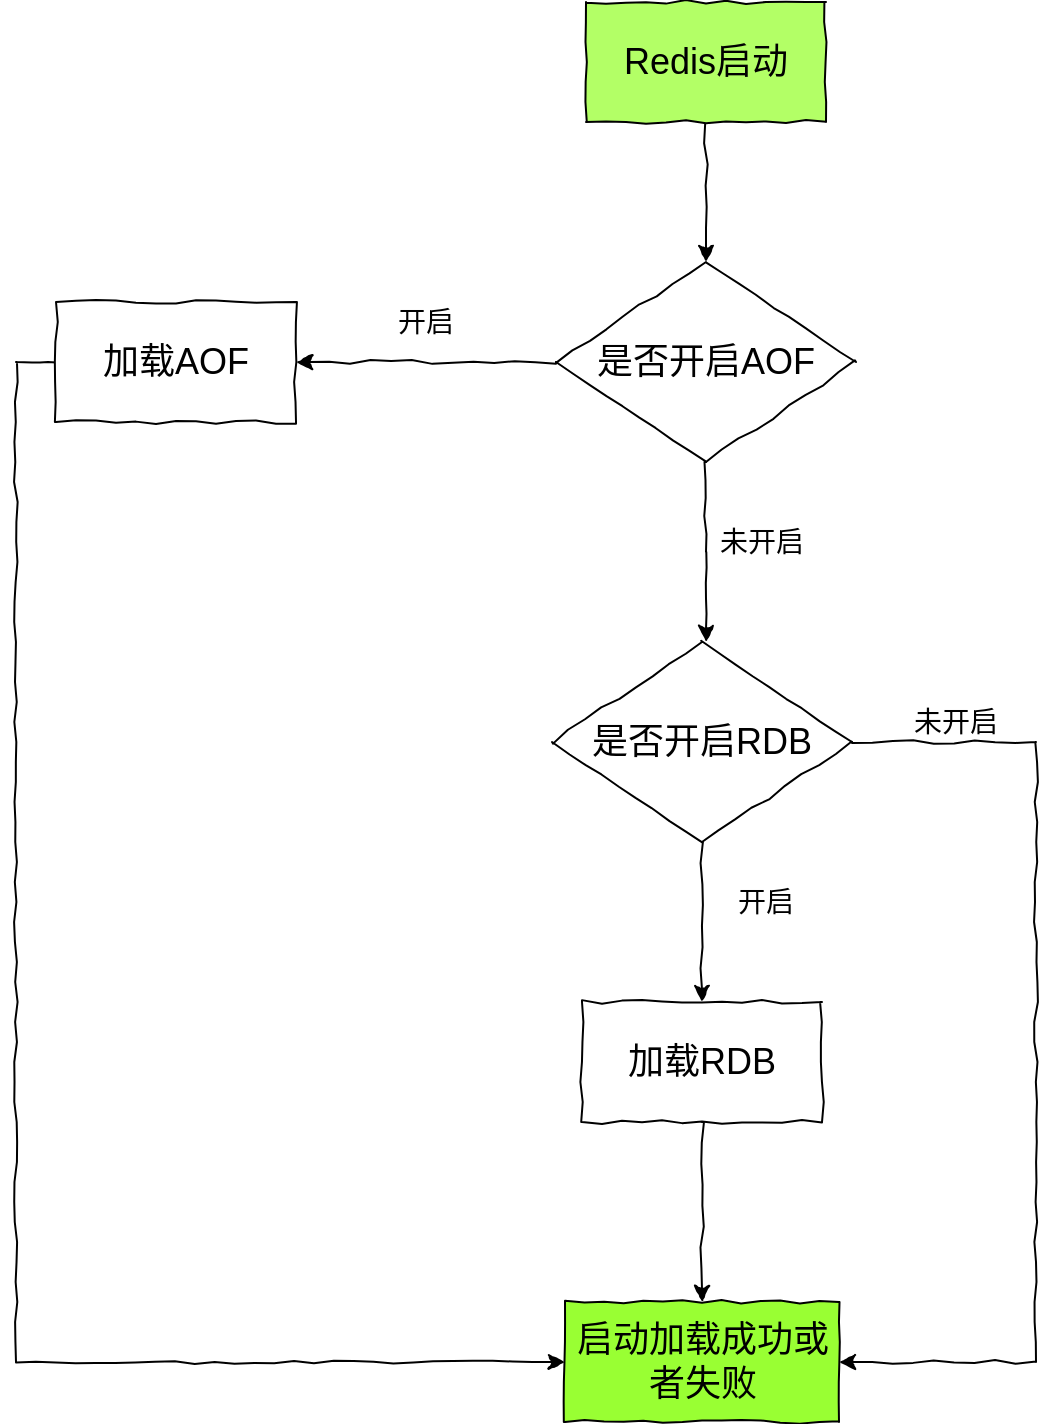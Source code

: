 <mxfile version="12.2.2" type="device" pages="1"><diagram id="xeR8tE7hEvQps7z70zly" name="第 1 页"><mxGraphModel dx="1005" dy="584" grid="1" gridSize="10" guides="1" tooltips="1" connect="1" arrows="1" fold="1" page="1" pageScale="1" pageWidth="827" pageHeight="1169" math="0" shadow="0"><root><mxCell id="0"/><mxCell id="1" parent="0"/><mxCell id="LNo7dX13RLyV943gLeI3-3" style="edgeStyle=orthogonalEdgeStyle;rounded=0;orthogonalLoop=1;jettySize=auto;html=1;entryX=0.5;entryY=0;entryDx=0;entryDy=0;comic=1;" edge="1" parent="1" source="LNo7dX13RLyV943gLeI3-1" target="LNo7dX13RLyV943gLeI3-2"><mxGeometry relative="1" as="geometry"/></mxCell><mxCell id="LNo7dX13RLyV943gLeI3-1" value="&lt;font style=&quot;font-size: 18px&quot;&gt;Redis启动&lt;/font&gt;" style="rounded=0;whiteSpace=wrap;html=1;comic=1;fillColor=#B3FF66;" vertex="1" parent="1"><mxGeometry x="295" y="70" width="120" height="60" as="geometry"/></mxCell><mxCell id="LNo7dX13RLyV943gLeI3-5" style="edgeStyle=orthogonalEdgeStyle;rounded=0;orthogonalLoop=1;jettySize=auto;html=1;comic=1;" edge="1" parent="1" source="LNo7dX13RLyV943gLeI3-2" target="LNo7dX13RLyV943gLeI3-4"><mxGeometry relative="1" as="geometry"/></mxCell><mxCell id="LNo7dX13RLyV943gLeI3-10" style="edgeStyle=orthogonalEdgeStyle;rounded=0;orthogonalLoop=1;jettySize=auto;html=1;comic=1;" edge="1" parent="1" source="LNo7dX13RLyV943gLeI3-2"><mxGeometry relative="1" as="geometry"><mxPoint x="355" y="390" as="targetPoint"/></mxGeometry></mxCell><mxCell id="LNo7dX13RLyV943gLeI3-2" value="&lt;font style=&quot;font-size: 18px&quot;&gt;是否开启AOF&lt;/font&gt;" style="rhombus;whiteSpace=wrap;html=1;comic=1;" vertex="1" parent="1"><mxGeometry x="280" y="200" width="150" height="100" as="geometry"/></mxCell><mxCell id="LNo7dX13RLyV943gLeI3-22" style="edgeStyle=orthogonalEdgeStyle;rounded=0;orthogonalLoop=1;jettySize=auto;html=1;entryX=0;entryY=0.5;entryDx=0;entryDy=0;exitX=0;exitY=0.5;exitDx=0;exitDy=0;comic=1;" edge="1" parent="1" source="LNo7dX13RLyV943gLeI3-4" target="LNo7dX13RLyV943gLeI3-16"><mxGeometry relative="1" as="geometry"/></mxCell><mxCell id="LNo7dX13RLyV943gLeI3-4" value="&lt;span style=&quot;font-size: 18px&quot;&gt;加载AOF&lt;/span&gt;" style="rounded=0;whiteSpace=wrap;html=1;comic=1;" vertex="1" parent="1"><mxGeometry x="30" y="220" width="120" height="60" as="geometry"/></mxCell><mxCell id="LNo7dX13RLyV943gLeI3-8" value="&lt;font style=&quot;font-size: 14px&quot;&gt;开启&lt;/font&gt;" style="text;html=1;strokeColor=none;fillColor=none;align=center;verticalAlign=middle;whiteSpace=wrap;rounded=0;comic=1;" vertex="1" parent="1"><mxGeometry x="195" y="220" width="40" height="20" as="geometry"/></mxCell><mxCell id="LNo7dX13RLyV943gLeI3-11" value="&lt;span style=&quot;font-size: 14px&quot;&gt;未开启&lt;/span&gt;" style="text;html=1;strokeColor=none;fillColor=none;align=center;verticalAlign=middle;whiteSpace=wrap;rounded=0;comic=1;" vertex="1" parent="1"><mxGeometry x="353" y="330" width="60" height="20" as="geometry"/></mxCell><mxCell id="LNo7dX13RLyV943gLeI3-14" style="edgeStyle=orthogonalEdgeStyle;rounded=0;orthogonalLoop=1;jettySize=auto;html=1;entryX=0.5;entryY=0;entryDx=0;entryDy=0;comic=1;" edge="1" parent="1" source="LNo7dX13RLyV943gLeI3-12" target="LNo7dX13RLyV943gLeI3-13"><mxGeometry relative="1" as="geometry"/></mxCell><mxCell id="LNo7dX13RLyV943gLeI3-19" style="edgeStyle=orthogonalEdgeStyle;rounded=0;orthogonalLoop=1;jettySize=auto;html=1;entryX=1;entryY=0.5;entryDx=0;entryDy=0;exitX=1;exitY=0.5;exitDx=0;exitDy=0;comic=1;" edge="1" parent="1" source="LNo7dX13RLyV943gLeI3-12" target="LNo7dX13RLyV943gLeI3-16"><mxGeometry relative="1" as="geometry"><Array as="points"><mxPoint x="520" y="440"/><mxPoint x="520" y="750"/></Array></mxGeometry></mxCell><mxCell id="LNo7dX13RLyV943gLeI3-12" value="&lt;font style=&quot;font-size: 18px&quot;&gt;是否开启RDB&lt;/font&gt;" style="rhombus;whiteSpace=wrap;html=1;comic=1;" vertex="1" parent="1"><mxGeometry x="278" y="390" width="150" height="100" as="geometry"/></mxCell><mxCell id="LNo7dX13RLyV943gLeI3-17" style="edgeStyle=orthogonalEdgeStyle;rounded=0;orthogonalLoop=1;jettySize=auto;html=1;comic=1;" edge="1" parent="1" source="LNo7dX13RLyV943gLeI3-13" target="LNo7dX13RLyV943gLeI3-16"><mxGeometry relative="1" as="geometry"/></mxCell><mxCell id="LNo7dX13RLyV943gLeI3-13" value="&lt;span style=&quot;font-size: 18px&quot;&gt;加载RDB&lt;/span&gt;" style="rounded=0;whiteSpace=wrap;html=1;comic=1;" vertex="1" parent="1"><mxGeometry x="293" y="570" width="120" height="60" as="geometry"/></mxCell><mxCell id="LNo7dX13RLyV943gLeI3-15" value="&lt;span style=&quot;font-size: 14px&quot;&gt;开启&lt;/span&gt;" style="text;html=1;strokeColor=none;fillColor=none;align=center;verticalAlign=middle;whiteSpace=wrap;rounded=0;comic=1;" vertex="1" parent="1"><mxGeometry x="355" y="510" width="60" height="20" as="geometry"/></mxCell><mxCell id="LNo7dX13RLyV943gLeI3-16" value="&lt;span style=&quot;font-size: 18px&quot;&gt;启动加载成功或者失败&lt;/span&gt;" style="rounded=0;whiteSpace=wrap;html=1;comic=1;fillColor=#99FF33;" vertex="1" parent="1"><mxGeometry x="284.5" y="720" width="137" height="60" as="geometry"/></mxCell><mxCell id="LNo7dX13RLyV943gLeI3-20" value="&lt;span style=&quot;font-size: 14px&quot;&gt;未开启&lt;/span&gt;" style="text;html=1;strokeColor=none;fillColor=none;align=center;verticalAlign=middle;whiteSpace=wrap;rounded=0;comic=1;" vertex="1" parent="1"><mxGeometry x="450" y="420" width="60" height="20" as="geometry"/></mxCell></root></mxGraphModel></diagram></mxfile>